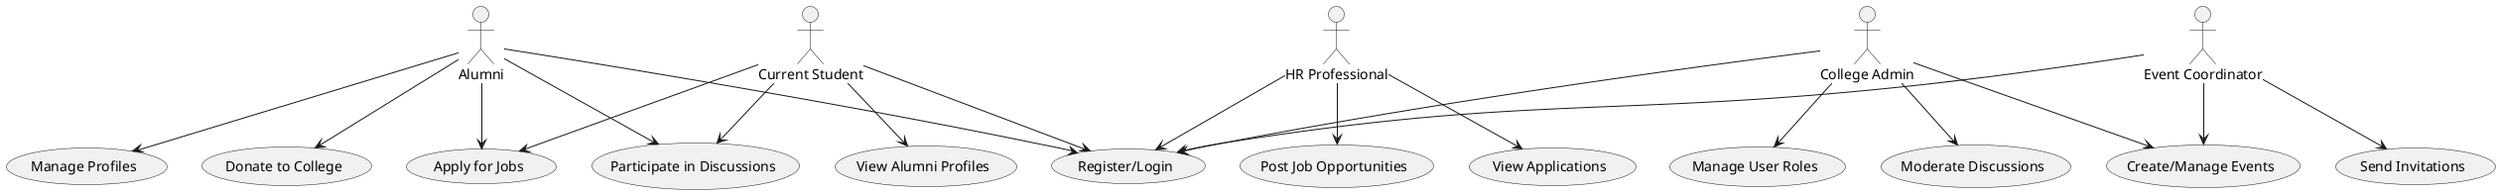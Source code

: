 @startuml

actor Alumni
actor "Current Student" as Student
actor "HR Professional" as HR
actor "College Admin" as Admin
actor "Event Coordinator" as EventCoordinator

Alumni --> (Register/Login)
Alumni --> (Manage Profiles)
Alumni --> (Apply for Jobs)
Alumni --> (Participate in Discussions)
Alumni --> (Donate to College)

Student --> (Register/Login)
Student --> (View Alumni Profiles)
Student --> (Participate in Discussions)
Student --> (Apply for Jobs)

HR --> (Register/Login)
HR --> (Post Job Opportunities)
HR --> (View Applications)

Admin --> (Register/Login)
Admin --> (Manage User Roles)
Admin --> (Create/Manage Events)
Admin --> (Moderate Discussions)

EventCoordinator --> (Register/Login)
EventCoordinator --> (Create/Manage Events)
EventCoordinator --> (Send Invitations)

@enduml
